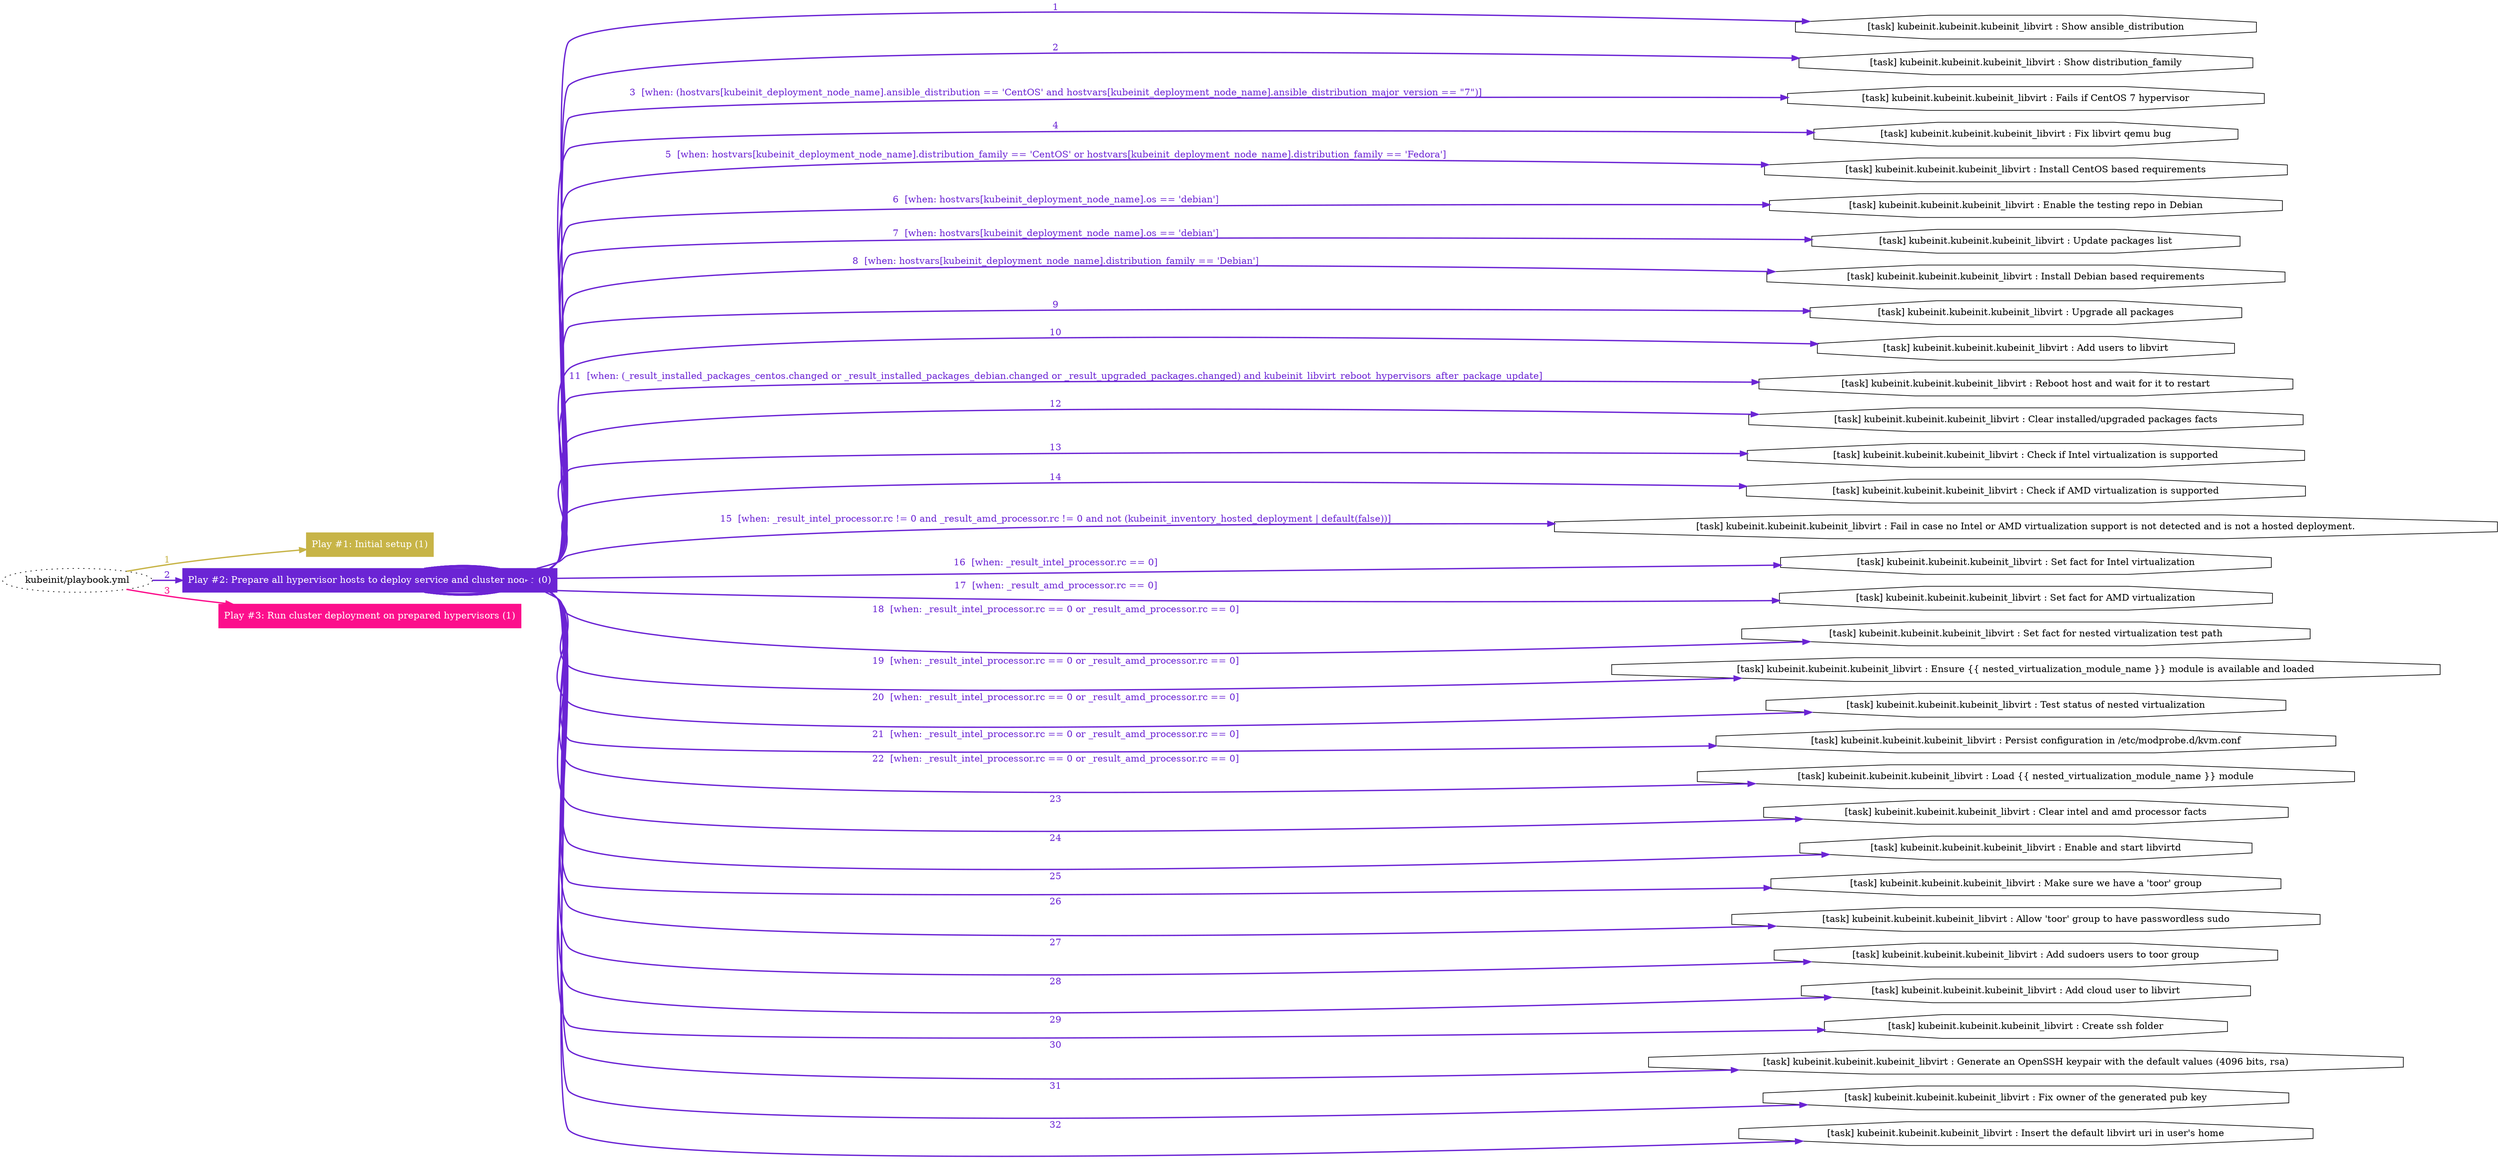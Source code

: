 digraph "kubeinit/playbook.yml "{
	graph [concentrate=true ordering=in rankdir=LR ratio=fill]
	edge [esep=5 sep=10]
	"kubeinit/playbook.yml" [id=root_node style=dotted]
	subgraph "Play #1: Initial setup (1) "{
		"Play #1: Initial setup (1)" [color="#c7b447" fontcolor="#ffffff" id="play_b420e0af-daa2-4771-b028-476f655df281" shape=box style=filled tooltip=localhost]
		"kubeinit/playbook.yml" -> "Play #1: Initial setup (1)" [label=1 color="#c7b447" fontcolor="#c7b447" id="edge_a65228a5-03ca-473c-9e26-4d5cadb7f6cf" style=bold]
	}
	subgraph "Play #2: Prepare all hypervisor hosts to deploy service and cluster nodes (0) "{
		"Play #2: Prepare all hypervisor hosts to deploy service and cluster nodes (0)" [color="#6b24d4" fontcolor="#ffffff" id="play_8b1bc99b-8fc9-4c38-abe9-831ae215606d" shape=box style=filled tooltip=""]
		"kubeinit/playbook.yml" -> "Play #2: Prepare all hypervisor hosts to deploy service and cluster nodes (0)" [label=2 color="#6b24d4" fontcolor="#6b24d4" id="edge_0194a6ef-711d-4a6b-98a1-56b5d90fcb68" style=bold]
		"task_0eb54813-5980-42e0-90fa-8afdf5d14508" [label="[task] kubeinit.kubeinit.kubeinit_libvirt : Show ansible_distribution" id="task_0eb54813-5980-42e0-90fa-8afdf5d14508" shape=octagon tooltip="[task] kubeinit.kubeinit.kubeinit_libvirt : Show ansible_distribution"]
		"Play #2: Prepare all hypervisor hosts to deploy service and cluster nodes (0)" -> "task_0eb54813-5980-42e0-90fa-8afdf5d14508" [label=1 color="#6b24d4" fontcolor="#6b24d4" id="edge_0d09ac09-5aac-4420-95d6-fe8e8a873500" style=bold]
		"task_d9f1b132-6920-4185-a1d8-74c29277f9cb" [label="[task] kubeinit.kubeinit.kubeinit_libvirt : Show distribution_family" id="task_d9f1b132-6920-4185-a1d8-74c29277f9cb" shape=octagon tooltip="[task] kubeinit.kubeinit.kubeinit_libvirt : Show distribution_family"]
		"Play #2: Prepare all hypervisor hosts to deploy service and cluster nodes (0)" -> "task_d9f1b132-6920-4185-a1d8-74c29277f9cb" [label=2 color="#6b24d4" fontcolor="#6b24d4" id="edge_5932885f-c113-4486-bdc5-70f24b76ed22" style=bold]
		"task_f1867ae4-cade-426c-afb2-0d92a17947f1" [label="[task] kubeinit.kubeinit.kubeinit_libvirt : Fails if CentOS 7 hypervisor" id="task_f1867ae4-cade-426c-afb2-0d92a17947f1" shape=octagon tooltip="[task] kubeinit.kubeinit.kubeinit_libvirt : Fails if CentOS 7 hypervisor"]
		"Play #2: Prepare all hypervisor hosts to deploy service and cluster nodes (0)" -> "task_f1867ae4-cade-426c-afb2-0d92a17947f1" [label="3  [when: (hostvars[kubeinit_deployment_node_name].ansible_distribution == 'CentOS' and hostvars[kubeinit_deployment_node_name].ansible_distribution_major_version == \"7\")]" color="#6b24d4" fontcolor="#6b24d4" id="edge_676c45b7-0ffc-4ff9-9cfe-60b3a5ad322f" style=bold]
		"task_3ce790da-9bc5-4de9-87a4-fb2acaa6d619" [label="[task] kubeinit.kubeinit.kubeinit_libvirt : Fix libvirt qemu bug" id="task_3ce790da-9bc5-4de9-87a4-fb2acaa6d619" shape=octagon tooltip="[task] kubeinit.kubeinit.kubeinit_libvirt : Fix libvirt qemu bug"]
		"Play #2: Prepare all hypervisor hosts to deploy service and cluster nodes (0)" -> "task_3ce790da-9bc5-4de9-87a4-fb2acaa6d619" [label=4 color="#6b24d4" fontcolor="#6b24d4" id="edge_9e54eca2-b5e6-4ae1-aa92-72e6a4d7f192" style=bold]
		"task_8d50c2aa-9075-4f1f-9739-5e183a603240" [label="[task] kubeinit.kubeinit.kubeinit_libvirt : Install CentOS based requirements" id="task_8d50c2aa-9075-4f1f-9739-5e183a603240" shape=octagon tooltip="[task] kubeinit.kubeinit.kubeinit_libvirt : Install CentOS based requirements"]
		"Play #2: Prepare all hypervisor hosts to deploy service and cluster nodes (0)" -> "task_8d50c2aa-9075-4f1f-9739-5e183a603240" [label="5  [when: hostvars[kubeinit_deployment_node_name].distribution_family == 'CentOS' or hostvars[kubeinit_deployment_node_name].distribution_family == 'Fedora']" color="#6b24d4" fontcolor="#6b24d4" id="edge_1a572a9d-d89f-4a96-86ee-3d18c4242cdd" style=bold]
		"task_1b8ad62a-2921-4215-8647-b84c31797288" [label="[task] kubeinit.kubeinit.kubeinit_libvirt : Enable the testing repo in Debian" id="task_1b8ad62a-2921-4215-8647-b84c31797288" shape=octagon tooltip="[task] kubeinit.kubeinit.kubeinit_libvirt : Enable the testing repo in Debian"]
		"Play #2: Prepare all hypervisor hosts to deploy service and cluster nodes (0)" -> "task_1b8ad62a-2921-4215-8647-b84c31797288" [label="6  [when: hostvars[kubeinit_deployment_node_name].os == 'debian']" color="#6b24d4" fontcolor="#6b24d4" id="edge_cb53a129-ec81-4577-9f1a-2555467713af" style=bold]
		"task_4e272a92-d79d-4b10-8cba-7fb3e65e602b" [label="[task] kubeinit.kubeinit.kubeinit_libvirt : Update packages list" id="task_4e272a92-d79d-4b10-8cba-7fb3e65e602b" shape=octagon tooltip="[task] kubeinit.kubeinit.kubeinit_libvirt : Update packages list"]
		"Play #2: Prepare all hypervisor hosts to deploy service and cluster nodes (0)" -> "task_4e272a92-d79d-4b10-8cba-7fb3e65e602b" [label="7  [when: hostvars[kubeinit_deployment_node_name].os == 'debian']" color="#6b24d4" fontcolor="#6b24d4" id="edge_dcfc1e87-c790-4828-b1aa-9b7283f1c5c7" style=bold]
		"task_dc988934-3562-467f-b99f-1238b3389bfd" [label="[task] kubeinit.kubeinit.kubeinit_libvirt : Install Debian based requirements" id="task_dc988934-3562-467f-b99f-1238b3389bfd" shape=octagon tooltip="[task] kubeinit.kubeinit.kubeinit_libvirt : Install Debian based requirements"]
		"Play #2: Prepare all hypervisor hosts to deploy service and cluster nodes (0)" -> "task_dc988934-3562-467f-b99f-1238b3389bfd" [label="8  [when: hostvars[kubeinit_deployment_node_name].distribution_family == 'Debian']" color="#6b24d4" fontcolor="#6b24d4" id="edge_c30ba612-f595-48fb-b2bf-855a627c6912" style=bold]
		"task_fde11458-045b-419e-90e3-5662ea83bc60" [label="[task] kubeinit.kubeinit.kubeinit_libvirt : Upgrade all packages" id="task_fde11458-045b-419e-90e3-5662ea83bc60" shape=octagon tooltip="[task] kubeinit.kubeinit.kubeinit_libvirt : Upgrade all packages"]
		"Play #2: Prepare all hypervisor hosts to deploy service and cluster nodes (0)" -> "task_fde11458-045b-419e-90e3-5662ea83bc60" [label=9 color="#6b24d4" fontcolor="#6b24d4" id="edge_c2c9cbd3-c166-4680-a4e9-affe63685982" style=bold]
		"task_091a96aa-ee54-46aa-b8fe-4d0229a1ec34" [label="[task] kubeinit.kubeinit.kubeinit_libvirt : Add users to libvirt" id="task_091a96aa-ee54-46aa-b8fe-4d0229a1ec34" shape=octagon tooltip="[task] kubeinit.kubeinit.kubeinit_libvirt : Add users to libvirt"]
		"Play #2: Prepare all hypervisor hosts to deploy service and cluster nodes (0)" -> "task_091a96aa-ee54-46aa-b8fe-4d0229a1ec34" [label=10 color="#6b24d4" fontcolor="#6b24d4" id="edge_a885f4be-e80d-4811-9bf7-13b3e2891646" style=bold]
		"task_78c92188-8b16-4e86-ae3f-d5202d61df8b" [label="[task] kubeinit.kubeinit.kubeinit_libvirt : Reboot host and wait for it to restart" id="task_78c92188-8b16-4e86-ae3f-d5202d61df8b" shape=octagon tooltip="[task] kubeinit.kubeinit.kubeinit_libvirt : Reboot host and wait for it to restart"]
		"Play #2: Prepare all hypervisor hosts to deploy service and cluster nodes (0)" -> "task_78c92188-8b16-4e86-ae3f-d5202d61df8b" [label="11  [when: (_result_installed_packages_centos.changed or _result_installed_packages_debian.changed or _result_upgraded_packages.changed) and kubeinit_libvirt_reboot_hypervisors_after_package_update]" color="#6b24d4" fontcolor="#6b24d4" id="edge_9b147ffe-55b5-44d7-9c2b-04b96209d5df" style=bold]
		"task_9b3cf494-4e96-4732-9c1c-b52bf110fb74" [label="[task] kubeinit.kubeinit.kubeinit_libvirt : Clear installed/upgraded packages facts" id="task_9b3cf494-4e96-4732-9c1c-b52bf110fb74" shape=octagon tooltip="[task] kubeinit.kubeinit.kubeinit_libvirt : Clear installed/upgraded packages facts"]
		"Play #2: Prepare all hypervisor hosts to deploy service and cluster nodes (0)" -> "task_9b3cf494-4e96-4732-9c1c-b52bf110fb74" [label=12 color="#6b24d4" fontcolor="#6b24d4" id="edge_6d85b423-9427-4d62-b2d2-03b29ce0bbab" style=bold]
		"task_9a66094e-97cf-42b7-96d4-eb2c72203c9f" [label="[task] kubeinit.kubeinit.kubeinit_libvirt : Check if Intel virtualization is supported" id="task_9a66094e-97cf-42b7-96d4-eb2c72203c9f" shape=octagon tooltip="[task] kubeinit.kubeinit.kubeinit_libvirt : Check if Intel virtualization is supported"]
		"Play #2: Prepare all hypervisor hosts to deploy service and cluster nodes (0)" -> "task_9a66094e-97cf-42b7-96d4-eb2c72203c9f" [label=13 color="#6b24d4" fontcolor="#6b24d4" id="edge_b7b12c38-6aa0-4aaa-821d-5a27c23e46a8" style=bold]
		"task_23c51a2e-356e-45e4-99ac-d965b21be4c6" [label="[task] kubeinit.kubeinit.kubeinit_libvirt : Check if AMD virtualization is supported" id="task_23c51a2e-356e-45e4-99ac-d965b21be4c6" shape=octagon tooltip="[task] kubeinit.kubeinit.kubeinit_libvirt : Check if AMD virtualization is supported"]
		"Play #2: Prepare all hypervisor hosts to deploy service and cluster nodes (0)" -> "task_23c51a2e-356e-45e4-99ac-d965b21be4c6" [label=14 color="#6b24d4" fontcolor="#6b24d4" id="edge_a0eed99f-91f1-4786-a635-798c7087d2e7" style=bold]
		"task_c102d4ef-73e4-4967-8e7e-5dea3600b08a" [label="[task] kubeinit.kubeinit.kubeinit_libvirt : Fail in case no Intel or AMD virtualization support is not detected and is not a hosted deployment." id="task_c102d4ef-73e4-4967-8e7e-5dea3600b08a" shape=octagon tooltip="[task] kubeinit.kubeinit.kubeinit_libvirt : Fail in case no Intel or AMD virtualization support is not detected and is not a hosted deployment."]
		"Play #2: Prepare all hypervisor hosts to deploy service and cluster nodes (0)" -> "task_c102d4ef-73e4-4967-8e7e-5dea3600b08a" [label="15  [when: _result_intel_processor.rc != 0 and _result_amd_processor.rc != 0 and not (kubeinit_inventory_hosted_deployment | default(false))]" color="#6b24d4" fontcolor="#6b24d4" id="edge_0e380f1b-8d90-4f0b-8ef0-936ee959ccc3" style=bold]
		"task_dc146873-a2f9-438f-9d61-5b6b105e8a0d" [label="[task] kubeinit.kubeinit.kubeinit_libvirt : Set fact for Intel virtualization" id="task_dc146873-a2f9-438f-9d61-5b6b105e8a0d" shape=octagon tooltip="[task] kubeinit.kubeinit.kubeinit_libvirt : Set fact for Intel virtualization"]
		"Play #2: Prepare all hypervisor hosts to deploy service and cluster nodes (0)" -> "task_dc146873-a2f9-438f-9d61-5b6b105e8a0d" [label="16  [when: _result_intel_processor.rc == 0]" color="#6b24d4" fontcolor="#6b24d4" id="edge_36b10f17-ce42-47bf-b6f4-04f3ec2b5a54" style=bold]
		"task_30c57428-3b4d-4915-ae50-89b244d1f76e" [label="[task] kubeinit.kubeinit.kubeinit_libvirt : Set fact for AMD virtualization" id="task_30c57428-3b4d-4915-ae50-89b244d1f76e" shape=octagon tooltip="[task] kubeinit.kubeinit.kubeinit_libvirt : Set fact for AMD virtualization"]
		"Play #2: Prepare all hypervisor hosts to deploy service and cluster nodes (0)" -> "task_30c57428-3b4d-4915-ae50-89b244d1f76e" [label="17  [when: _result_amd_processor.rc == 0]" color="#6b24d4" fontcolor="#6b24d4" id="edge_8b4bf179-8cd9-4c9d-94d2-c17a80c87a1b" style=bold]
		"task_d27ebf6e-39e4-454d-bd18-ed6c1d99cb73" [label="[task] kubeinit.kubeinit.kubeinit_libvirt : Set fact for nested virtualization test path" id="task_d27ebf6e-39e4-454d-bd18-ed6c1d99cb73" shape=octagon tooltip="[task] kubeinit.kubeinit.kubeinit_libvirt : Set fact for nested virtualization test path"]
		"Play #2: Prepare all hypervisor hosts to deploy service and cluster nodes (0)" -> "task_d27ebf6e-39e4-454d-bd18-ed6c1d99cb73" [label="18  [when: _result_intel_processor.rc == 0 or _result_amd_processor.rc == 0]" color="#6b24d4" fontcolor="#6b24d4" id="edge_3e775d91-4efa-4038-b08f-c18801a7ce74" style=bold]
		"task_59a4d210-bd54-499a-8563-4ade1fd92bd5" [label="[task] kubeinit.kubeinit.kubeinit_libvirt : Ensure {{ nested_virtualization_module_name }} module is available and loaded" id="task_59a4d210-bd54-499a-8563-4ade1fd92bd5" shape=octagon tooltip="[task] kubeinit.kubeinit.kubeinit_libvirt : Ensure {{ nested_virtualization_module_name }} module is available and loaded"]
		"Play #2: Prepare all hypervisor hosts to deploy service and cluster nodes (0)" -> "task_59a4d210-bd54-499a-8563-4ade1fd92bd5" [label="19  [when: _result_intel_processor.rc == 0 or _result_amd_processor.rc == 0]" color="#6b24d4" fontcolor="#6b24d4" id="edge_a18812c0-c903-4761-8220-e7a67f162986" style=bold]
		"task_e1f90471-e4c9-4055-b5e1-515f9bd05509" [label="[task] kubeinit.kubeinit.kubeinit_libvirt : Test status of nested virtualization" id="task_e1f90471-e4c9-4055-b5e1-515f9bd05509" shape=octagon tooltip="[task] kubeinit.kubeinit.kubeinit_libvirt : Test status of nested virtualization"]
		"Play #2: Prepare all hypervisor hosts to deploy service and cluster nodes (0)" -> "task_e1f90471-e4c9-4055-b5e1-515f9bd05509" [label="20  [when: _result_intel_processor.rc == 0 or _result_amd_processor.rc == 0]" color="#6b24d4" fontcolor="#6b24d4" id="edge_cb62a7fe-149b-4f68-9170-94bed8a9d941" style=bold]
		"task_f112e131-4dec-4722-afe3-6f613cac166b" [label="[task] kubeinit.kubeinit.kubeinit_libvirt : Persist configuration in /etc/modprobe.d/kvm.conf" id="task_f112e131-4dec-4722-afe3-6f613cac166b" shape=octagon tooltip="[task] kubeinit.kubeinit.kubeinit_libvirt : Persist configuration in /etc/modprobe.d/kvm.conf"]
		"Play #2: Prepare all hypervisor hosts to deploy service and cluster nodes (0)" -> "task_f112e131-4dec-4722-afe3-6f613cac166b" [label="21  [when: _result_intel_processor.rc == 0 or _result_amd_processor.rc == 0]" color="#6b24d4" fontcolor="#6b24d4" id="edge_efb52bf3-6e9f-4a56-a1a9-faa6a579b02c" style=bold]
		"task_7e600c0e-5f0d-4606-8599-c26af1bbf62b" [label="[task] kubeinit.kubeinit.kubeinit_libvirt : Load {{ nested_virtualization_module_name }} module" id="task_7e600c0e-5f0d-4606-8599-c26af1bbf62b" shape=octagon tooltip="[task] kubeinit.kubeinit.kubeinit_libvirt : Load {{ nested_virtualization_module_name }} module"]
		"Play #2: Prepare all hypervisor hosts to deploy service and cluster nodes (0)" -> "task_7e600c0e-5f0d-4606-8599-c26af1bbf62b" [label="22  [when: _result_intel_processor.rc == 0 or _result_amd_processor.rc == 0]" color="#6b24d4" fontcolor="#6b24d4" id="edge_1e561197-e982-419c-b4ab-14d03239b048" style=bold]
		"task_82d7922e-994e-49bf-b48f-0812161669ca" [label="[task] kubeinit.kubeinit.kubeinit_libvirt : Clear intel and amd processor facts" id="task_82d7922e-994e-49bf-b48f-0812161669ca" shape=octagon tooltip="[task] kubeinit.kubeinit.kubeinit_libvirt : Clear intel and amd processor facts"]
		"Play #2: Prepare all hypervisor hosts to deploy service and cluster nodes (0)" -> "task_82d7922e-994e-49bf-b48f-0812161669ca" [label=23 color="#6b24d4" fontcolor="#6b24d4" id="edge_7227688c-c283-42f2-9635-2ff00058f6de" style=bold]
		"task_deb3c9cf-dcc9-4de9-a7fb-4066e48778e4" [label="[task] kubeinit.kubeinit.kubeinit_libvirt : Enable and start libvirtd" id="task_deb3c9cf-dcc9-4de9-a7fb-4066e48778e4" shape=octagon tooltip="[task] kubeinit.kubeinit.kubeinit_libvirt : Enable and start libvirtd"]
		"Play #2: Prepare all hypervisor hosts to deploy service and cluster nodes (0)" -> "task_deb3c9cf-dcc9-4de9-a7fb-4066e48778e4" [label=24 color="#6b24d4" fontcolor="#6b24d4" id="edge_9b91eef8-2810-4063-9de9-b3f763c01747" style=bold]
		"task_b1a27510-0b04-41cc-8b7f-0e9ef887f2fb" [label="[task] kubeinit.kubeinit.kubeinit_libvirt : Make sure we have a 'toor' group" id="task_b1a27510-0b04-41cc-8b7f-0e9ef887f2fb" shape=octagon tooltip="[task] kubeinit.kubeinit.kubeinit_libvirt : Make sure we have a 'toor' group"]
		"Play #2: Prepare all hypervisor hosts to deploy service and cluster nodes (0)" -> "task_b1a27510-0b04-41cc-8b7f-0e9ef887f2fb" [label=25 color="#6b24d4" fontcolor="#6b24d4" id="edge_67b106ba-a44f-48af-9400-2b7682c01625" style=bold]
		"task_b9333d2f-98f5-43a6-bde6-849b78231b49" [label="[task] kubeinit.kubeinit.kubeinit_libvirt : Allow 'toor' group to have passwordless sudo" id="task_b9333d2f-98f5-43a6-bde6-849b78231b49" shape=octagon tooltip="[task] kubeinit.kubeinit.kubeinit_libvirt : Allow 'toor' group to have passwordless sudo"]
		"Play #2: Prepare all hypervisor hosts to deploy service and cluster nodes (0)" -> "task_b9333d2f-98f5-43a6-bde6-849b78231b49" [label=26 color="#6b24d4" fontcolor="#6b24d4" id="edge_9cb2ff08-8118-4f81-a57e-40df0e98ad9f" style=bold]
		"task_089196ea-ad22-4e97-ab1e-491c79cd95d2" [label="[task] kubeinit.kubeinit.kubeinit_libvirt : Add sudoers users to toor group" id="task_089196ea-ad22-4e97-ab1e-491c79cd95d2" shape=octagon tooltip="[task] kubeinit.kubeinit.kubeinit_libvirt : Add sudoers users to toor group"]
		"Play #2: Prepare all hypervisor hosts to deploy service and cluster nodes (0)" -> "task_089196ea-ad22-4e97-ab1e-491c79cd95d2" [label=27 color="#6b24d4" fontcolor="#6b24d4" id="edge_50798fa7-5328-417a-b45c-c6e948d35b28" style=bold]
		"task_d31d9ce3-833f-4d97-9688-2e8461bee03f" [label="[task] kubeinit.kubeinit.kubeinit_libvirt : Add cloud user to libvirt" id="task_d31d9ce3-833f-4d97-9688-2e8461bee03f" shape=octagon tooltip="[task] kubeinit.kubeinit.kubeinit_libvirt : Add cloud user to libvirt"]
		"Play #2: Prepare all hypervisor hosts to deploy service and cluster nodes (0)" -> "task_d31d9ce3-833f-4d97-9688-2e8461bee03f" [label=28 color="#6b24d4" fontcolor="#6b24d4" id="edge_39165821-e543-4680-8127-78f208387838" style=bold]
		"task_c41dfa04-6b4e-49f8-9458-e51938470515" [label="[task] kubeinit.kubeinit.kubeinit_libvirt : Create ssh folder" id="task_c41dfa04-6b4e-49f8-9458-e51938470515" shape=octagon tooltip="[task] kubeinit.kubeinit.kubeinit_libvirt : Create ssh folder"]
		"Play #2: Prepare all hypervisor hosts to deploy service and cluster nodes (0)" -> "task_c41dfa04-6b4e-49f8-9458-e51938470515" [label=29 color="#6b24d4" fontcolor="#6b24d4" id="edge_ade94780-22af-48e5-b057-483cefee4111" style=bold]
		"task_565cf2b1-97c8-41f0-b9a5-659137ee513b" [label="[task] kubeinit.kubeinit.kubeinit_libvirt : Generate an OpenSSH keypair with the default values (4096 bits, rsa)" id="task_565cf2b1-97c8-41f0-b9a5-659137ee513b" shape=octagon tooltip="[task] kubeinit.kubeinit.kubeinit_libvirt : Generate an OpenSSH keypair with the default values (4096 bits, rsa)"]
		"Play #2: Prepare all hypervisor hosts to deploy service and cluster nodes (0)" -> "task_565cf2b1-97c8-41f0-b9a5-659137ee513b" [label=30 color="#6b24d4" fontcolor="#6b24d4" id="edge_3f4d8efb-991c-46f0-af1b-49d003d6144b" style=bold]
		"task_db48b684-367f-409c-a8b9-fec87f86dea0" [label="[task] kubeinit.kubeinit.kubeinit_libvirt : Fix owner of the generated pub key" id="task_db48b684-367f-409c-a8b9-fec87f86dea0" shape=octagon tooltip="[task] kubeinit.kubeinit.kubeinit_libvirt : Fix owner of the generated pub key"]
		"Play #2: Prepare all hypervisor hosts to deploy service and cluster nodes (0)" -> "task_db48b684-367f-409c-a8b9-fec87f86dea0" [label=31 color="#6b24d4" fontcolor="#6b24d4" id="edge_b8de11bc-1e22-44ba-b113-4d40df4f30a4" style=bold]
		"task_64a2446b-4030-42f7-9b5d-456cf1476e3e" [label="[task] kubeinit.kubeinit.kubeinit_libvirt : Insert the default libvirt uri in user's home" id="task_64a2446b-4030-42f7-9b5d-456cf1476e3e" shape=octagon tooltip="[task] kubeinit.kubeinit.kubeinit_libvirt : Insert the default libvirt uri in user's home"]
		"Play #2: Prepare all hypervisor hosts to deploy service and cluster nodes (0)" -> "task_64a2446b-4030-42f7-9b5d-456cf1476e3e" [label=32 color="#6b24d4" fontcolor="#6b24d4" id="edge_128a8a5b-3ce9-40fe-85f4-ffad6acdc0d3" style=bold]
	}
	subgraph "Play #3: Run cluster deployment on prepared hypervisors (1) "{
		"Play #3: Run cluster deployment on prepared hypervisors (1)" [color="#fc0f8c" fontcolor="#ffffff" id="play_c09d62b2-9a5e-4d48-bd77-a84d8dbd913a" shape=box style=filled tooltip=localhost]
		"kubeinit/playbook.yml" -> "Play #3: Run cluster deployment on prepared hypervisors (1)" [label=3 color="#fc0f8c" fontcolor="#fc0f8c" id="edge_edf657a5-29de-4b02-9b44-99b52c81de27" style=bold]
	}
}
